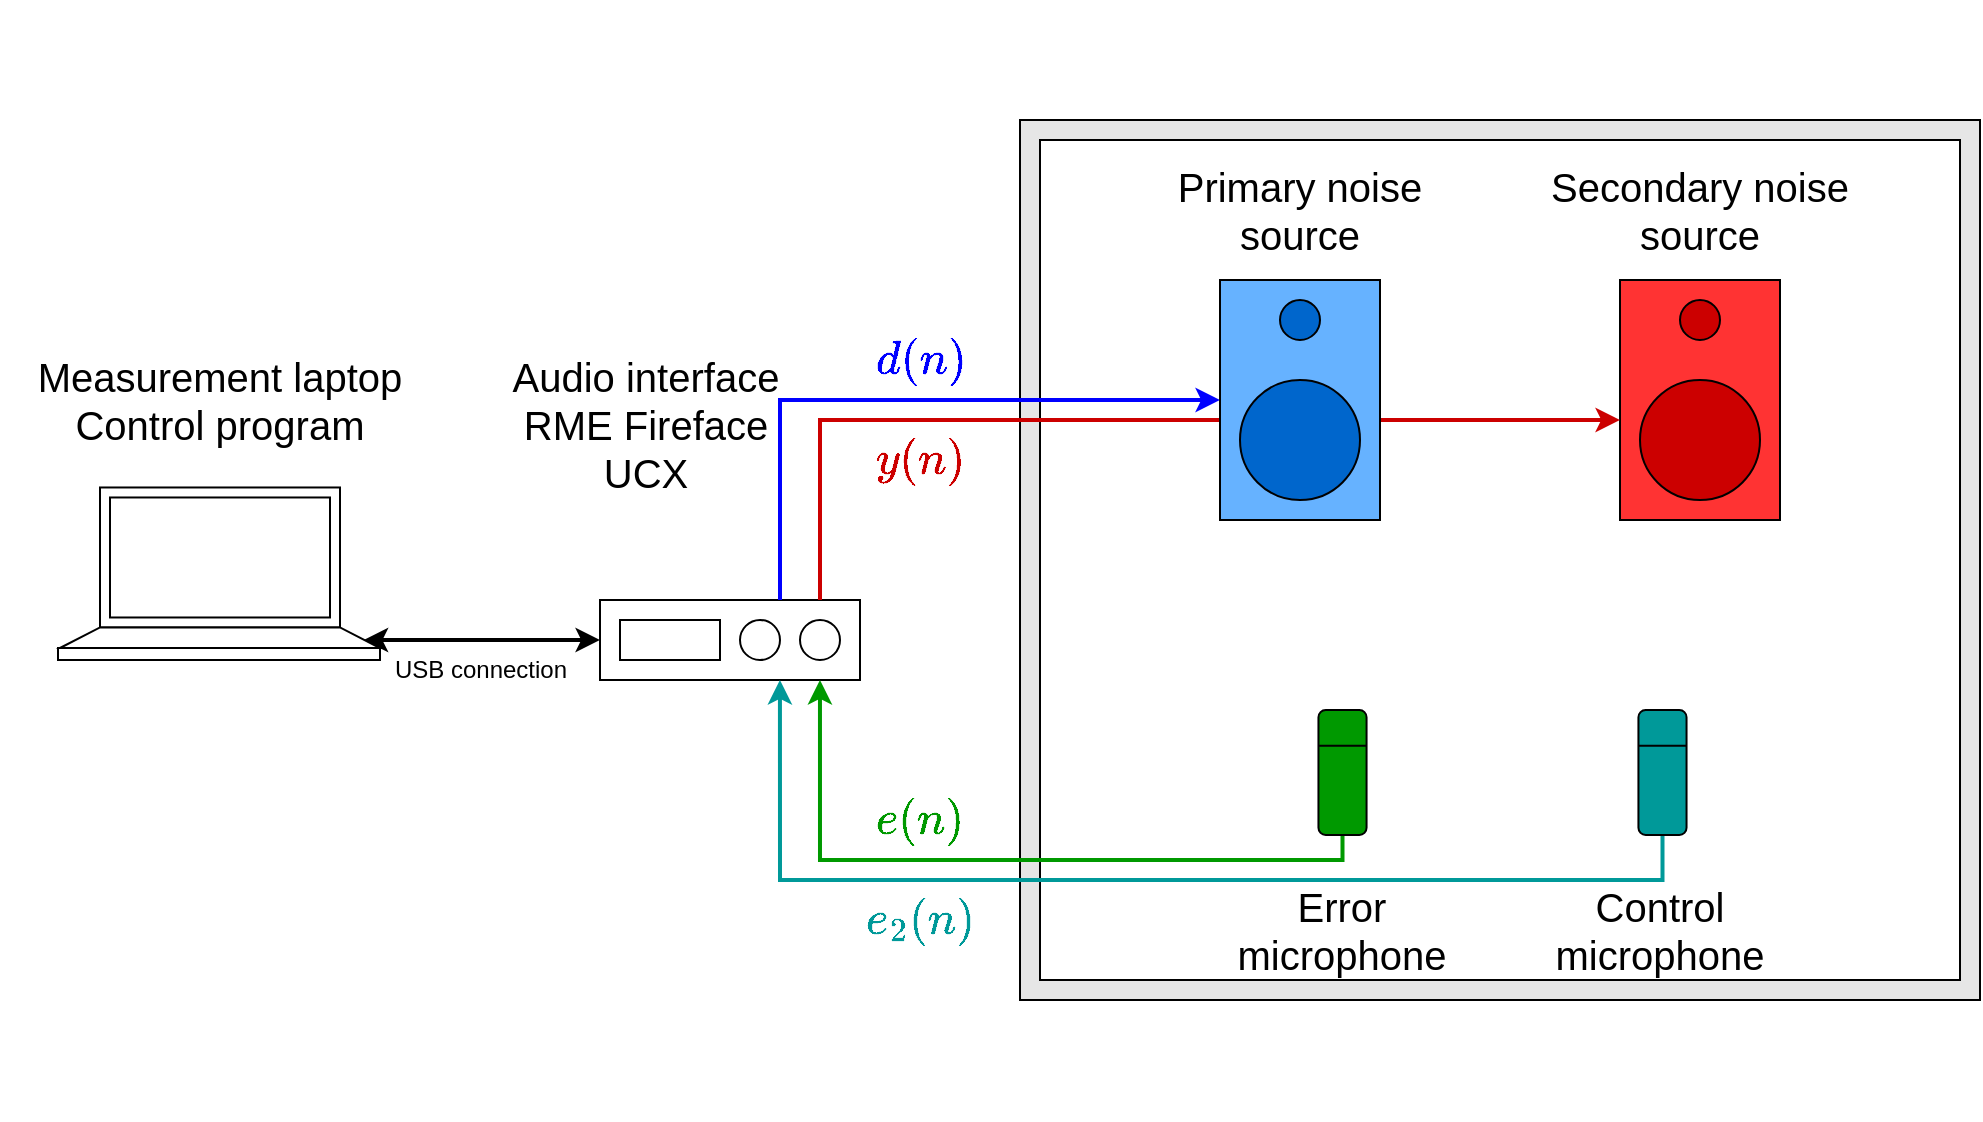 <mxfile version="21.7.1" type="github">
  <diagram name="Sivu-1" id="uCGVtJElo_uXsa1LSWyi">
    <mxGraphModel dx="1951" dy="1051" grid="1" gridSize="5" guides="1" tooltips="1" connect="1" arrows="1" fold="1" page="1" pageScale="1" pageWidth="1169" pageHeight="827" math="1" shadow="0">
      <root>
        <mxCell id="0" />
        <mxCell id="1" parent="0" />
        <mxCell id="wcZvKR1kLUa6fXYi-HJ2-9" value="" style="rounded=0;whiteSpace=wrap;html=1;fillColor=#E6E6E6;" parent="1" vertex="1">
          <mxGeometry x="600" y="120" width="480" height="440" as="geometry" />
        </mxCell>
        <mxCell id="wcZvKR1kLUa6fXYi-HJ2-10" value="" style="rounded=0;whiteSpace=wrap;html=1;fillColor=#FFFFFF;" parent="1" vertex="1">
          <mxGeometry x="610" y="130" width="460" height="420" as="geometry" />
        </mxCell>
        <mxCell id="wcZvKR1kLUa6fXYi-HJ2-25" value="" style="group;fillColor=#dae8fc;strokeColor=#6c8ebf;container=0;" parent="1" vertex="1" connectable="0">
          <mxGeometry x="700" y="200" width="80" height="120" as="geometry" />
        </mxCell>
        <mxCell id="wcZvKR1kLUa6fXYi-HJ2-26" value="" style="group;fillColor=#FF3333;container=0;" parent="1" vertex="1" connectable="0">
          <mxGeometry x="900" y="200" width="80" height="120" as="geometry" />
        </mxCell>
        <mxCell id="wcZvKR1kLUa6fXYi-HJ2-30" value="" style="rounded=0;whiteSpace=wrap;html=1;" parent="1" vertex="1">
          <mxGeometry x="390" y="360" width="130" height="40" as="geometry" />
        </mxCell>
        <mxCell id="wcZvKR1kLUa6fXYi-HJ2-31" value="" style="rounded=0;whiteSpace=wrap;html=1;" parent="1" vertex="1">
          <mxGeometry x="400" y="370" width="50" height="20" as="geometry" />
        </mxCell>
        <mxCell id="wcZvKR1kLUa6fXYi-HJ2-32" value="" style="ellipse;whiteSpace=wrap;html=1;aspect=fixed;" parent="1" vertex="1">
          <mxGeometry x="460" y="370" width="20" height="20" as="geometry" />
        </mxCell>
        <mxCell id="wcZvKR1kLUa6fXYi-HJ2-33" value="" style="ellipse;whiteSpace=wrap;html=1;aspect=fixed;" parent="1" vertex="1">
          <mxGeometry x="490" y="370" width="20" height="20" as="geometry" />
        </mxCell>
        <mxCell id="wcZvKR1kLUa6fXYi-HJ2-38" value="&lt;font style=&quot;font-size: 20px;&quot;&gt;Primary noise source&lt;/font&gt;" style="text;html=1;strokeColor=none;fillColor=none;align=center;verticalAlign=middle;whiteSpace=wrap;rounded=0;" parent="1" vertex="1">
          <mxGeometry x="660" y="150" width="160" height="30" as="geometry" />
        </mxCell>
        <mxCell id="wcZvKR1kLUa6fXYi-HJ2-39" value="&lt;font style=&quot;font-size: 20px;&quot;&gt;Secondary noise source&lt;/font&gt;" style="text;html=1;strokeColor=none;fillColor=none;align=center;verticalAlign=middle;whiteSpace=wrap;rounded=0;" parent="1" vertex="1">
          <mxGeometry x="860" y="150" width="160" height="30" as="geometry" />
        </mxCell>
        <mxCell id="wcZvKR1kLUa6fXYi-HJ2-40" value="&lt;font style=&quot;font-size: 20px;&quot;&gt;Error microphone&lt;br&gt;&lt;/font&gt;" style="text;html=1;strokeColor=none;fillColor=none;align=center;verticalAlign=middle;whiteSpace=wrap;rounded=0;" parent="1" vertex="1">
          <mxGeometry x="686.25" y="510" width="150" height="30" as="geometry" />
        </mxCell>
        <mxCell id="wcZvKR1kLUa6fXYi-HJ2-41" value="&lt;font style=&quot;font-size: 20px;&quot;&gt;Control microphone&lt;br&gt;&lt;/font&gt;" style="text;html=1;strokeColor=none;fillColor=none;align=center;verticalAlign=middle;whiteSpace=wrap;rounded=0;" parent="1" vertex="1">
          <mxGeometry x="840" y="510" width="160" height="30" as="geometry" />
        </mxCell>
        <mxCell id="wcZvKR1kLUa6fXYi-HJ2-3" value="" style="rounded=0;whiteSpace=wrap;html=1;rotation=90;fillColor=#FF3333;" parent="1" vertex="1">
          <mxGeometry x="880" y="220" width="120" height="80" as="geometry" />
        </mxCell>
        <mxCell id="wcZvKR1kLUa6fXYi-HJ2-5" value="" style="ellipse;whiteSpace=wrap;html=1;aspect=fixed;fillColor=#CC0000;" parent="1" vertex="1">
          <mxGeometry x="910" y="250" width="60" height="60" as="geometry" />
        </mxCell>
        <mxCell id="wcZvKR1kLUa6fXYi-HJ2-7" value="" style="ellipse;whiteSpace=wrap;html=1;aspect=fixed;fillColor=#CC0000;" parent="1" vertex="1">
          <mxGeometry x="930" y="210" width="20" height="20" as="geometry" />
        </mxCell>
        <mxCell id="wcZvKR1kLUa6fXYi-HJ2-44" style="edgeStyle=orthogonalEdgeStyle;rounded=0;orthogonalLoop=1;jettySize=auto;html=1;entryX=0.846;entryY=1;entryDx=0;entryDy=0;entryPerimeter=0;strokeWidth=2;strokeColor=#009900;" parent="1" source="wcZvKR1kLUa6fXYi-HJ2-13" target="wcZvKR1kLUa6fXYi-HJ2-30" edge="1">
          <mxGeometry relative="1" as="geometry">
            <Array as="points">
              <mxPoint x="761" y="490" />
              <mxPoint x="500" y="490" />
            </Array>
          </mxGeometry>
        </mxCell>
        <mxCell id="wcZvKR1kLUa6fXYi-HJ2-13" value="" style="rounded=1;whiteSpace=wrap;html=1;rotation=90;movable=1;resizable=1;rotatable=1;deletable=1;editable=1;locked=0;connectable=1;fillColor=#009900;" parent="1" vertex="1">
          <mxGeometry x="730.005" y="434.229" width="62.5" height="24.053" as="geometry" />
        </mxCell>
        <mxCell id="wcZvKR1kLUa6fXYi-HJ2-14" value="" style="endArrow=none;html=1;rounded=0;entryX=0.286;entryY=0;entryDx=0;entryDy=0;entryPerimeter=0;exitX=0.286;exitY=0.994;exitDx=0;exitDy=0;exitPerimeter=0;movable=1;resizable=1;rotatable=1;deletable=1;editable=1;locked=0;connectable=1;" parent="1" source="wcZvKR1kLUa6fXYi-HJ2-13" target="wcZvKR1kLUa6fXYi-HJ2-13" edge="1">
          <mxGeometry width="50" height="50" relative="1" as="geometry">
            <mxPoint x="753.135" y="414.809" as="sourcePoint" />
            <mxPoint x="803.135" y="340.801" as="targetPoint" />
          </mxGeometry>
        </mxCell>
        <mxCell id="wcZvKR1kLUa6fXYi-HJ2-45" style="edgeStyle=orthogonalEdgeStyle;rounded=0;orthogonalLoop=1;jettySize=auto;html=1;entryX=0.692;entryY=1;entryDx=0;entryDy=0;entryPerimeter=0;strokeWidth=2;strokeColor=#009999;" parent="1" source="wcZvKR1kLUa6fXYi-HJ2-28" target="wcZvKR1kLUa6fXYi-HJ2-30" edge="1">
          <mxGeometry relative="1" as="geometry">
            <Array as="points">
              <mxPoint x="921" y="500" />
              <mxPoint x="480" y="500" />
            </Array>
          </mxGeometry>
        </mxCell>
        <mxCell id="wcZvKR1kLUa6fXYi-HJ2-28" value="" style="rounded=1;whiteSpace=wrap;html=1;rotation=90;movable=1;resizable=1;rotatable=1;deletable=1;editable=1;locked=0;connectable=1;fillColor=#009999;" parent="1" vertex="1">
          <mxGeometry x="889.995" y="434.229" width="62.5" height="24.053" as="geometry" />
        </mxCell>
        <mxCell id="wcZvKR1kLUa6fXYi-HJ2-29" value="" style="endArrow=none;html=1;rounded=0;entryX=0.286;entryY=0;entryDx=0;entryDy=0;entryPerimeter=0;exitX=0.286;exitY=0.994;exitDx=0;exitDy=0;exitPerimeter=0;movable=1;resizable=1;rotatable=1;deletable=1;editable=1;locked=0;connectable=1;" parent="1" source="wcZvKR1kLUa6fXYi-HJ2-28" target="wcZvKR1kLUa6fXYi-HJ2-28" edge="1">
          <mxGeometry width="50" height="50" relative="1" as="geometry">
            <mxPoint x="913.125" y="414.809" as="sourcePoint" />
            <mxPoint x="963.125" y="340.801" as="targetPoint" />
          </mxGeometry>
        </mxCell>
        <mxCell id="wcZvKR1kLUa6fXYi-HJ2-42" value="" style="endArrow=classic;html=1;rounded=0;entryX=0.5;entryY=1;entryDx=0;entryDy=0;strokeWidth=2;strokeColor=#0000FF;" parent="1" target="wcZvKR1kLUa6fXYi-HJ2-2" edge="1">
          <mxGeometry width="50" height="50" relative="1" as="geometry">
            <mxPoint x="480" y="360" as="sourcePoint" />
            <mxPoint x="530" y="310" as="targetPoint" />
            <Array as="points">
              <mxPoint x="480" y="340" />
              <mxPoint x="480" y="260" />
              <mxPoint x="680" y="260" />
            </Array>
          </mxGeometry>
        </mxCell>
        <mxCell id="wcZvKR1kLUa6fXYi-HJ2-43" value="" style="endArrow=classic;html=1;rounded=0;strokeWidth=2;strokeColor=#CC0000;entryX=0.583;entryY=1;entryDx=0;entryDy=0;entryPerimeter=0;" parent="1" target="wcZvKR1kLUa6fXYi-HJ2-3" edge="1">
          <mxGeometry width="50" height="50" relative="1" as="geometry">
            <mxPoint x="500" y="360" as="sourcePoint" />
            <mxPoint x="589.615" y="230" as="targetPoint" />
            <Array as="points">
              <mxPoint x="500" y="350" />
              <mxPoint x="500" y="270" />
            </Array>
          </mxGeometry>
        </mxCell>
        <mxCell id="wcZvKR1kLUa6fXYi-HJ2-46" value="" style="endArrow=classic;startArrow=classic;html=1;rounded=0;entryX=0;entryY=0.5;entryDx=0;entryDy=0;strokeWidth=2;exitX=0.949;exitY=0.614;exitDx=0;exitDy=0;exitPerimeter=0;" parent="1" source="wcZvKR1kLUa6fXYi-HJ2-37" target="wcZvKR1kLUa6fXYi-HJ2-30" edge="1">
          <mxGeometry width="50" height="50" relative="1" as="geometry">
            <mxPoint x="300" y="380" as="sourcePoint" />
            <mxPoint x="350" y="330" as="targetPoint" />
          </mxGeometry>
        </mxCell>
        <mxCell id="wcZvKR1kLUa6fXYi-HJ2-47" value="&lt;font style=&quot;font-size: 20px;&quot;&gt;Audio interface RME Fireface UCX&lt;/font&gt;" style="text;html=1;strokeColor=none;fillColor=none;align=center;verticalAlign=middle;whiteSpace=wrap;rounded=0;" parent="1" vertex="1">
          <mxGeometry x="332.5" y="257" width="160" height="30" as="geometry" />
        </mxCell>
        <mxCell id="wcZvKR1kLUa6fXYi-HJ2-48" value="&lt;div style=&quot;font-size: 20px;&quot;&gt;&lt;font style=&quot;font-size: 20px;&quot;&gt;Measurement laptop&lt;/font&gt;&lt;/div&gt;&lt;div style=&quot;font-size: 20px;&quot;&gt;&lt;font style=&quot;font-size: 20px;&quot;&gt;Control program&lt;font style=&quot;font-size: 20px;&quot;&gt;&lt;br&gt;&lt;/font&gt;&lt;/font&gt;&lt;/div&gt;" style="text;html=1;strokeColor=none;fillColor=none;align=center;verticalAlign=middle;whiteSpace=wrap;rounded=0;" parent="1" vertex="1">
          <mxGeometry x="90" y="245" width="220" height="30" as="geometry" />
        </mxCell>
        <mxCell id="wcZvKR1kLUa6fXYi-HJ2-2" value="" style="rounded=0;whiteSpace=wrap;html=1;rotation=90;fillColor=#66B2FF;" parent="1" vertex="1">
          <mxGeometry x="680" y="220" width="120" height="80" as="geometry" />
        </mxCell>
        <mxCell id="wcZvKR1kLUa6fXYi-HJ2-4" value="" style="ellipse;whiteSpace=wrap;html=1;aspect=fixed;fillColor=#0066CC;" parent="1" vertex="1">
          <mxGeometry x="710" y="250" width="60" height="60" as="geometry" />
        </mxCell>
        <mxCell id="wcZvKR1kLUa6fXYi-HJ2-6" value="" style="ellipse;whiteSpace=wrap;html=1;aspect=fixed;fillColor=#0066CC;" parent="1" vertex="1">
          <mxGeometry x="730" y="210" width="20" height="20" as="geometry" />
        </mxCell>
        <mxCell id="QqkBKzYgFNRmZY7E8gY7-6" value="&lt;font color=&quot;#0000ff&quot; style=&quot;font-size: 20px;&quot;&gt;$$d(n)$$&lt;/font&gt;" style="text;html=1;align=center;verticalAlign=middle;resizable=0;points=[];autosize=1;strokeColor=none;fillColor=none;" parent="1" vertex="1">
          <mxGeometry x="500" y="220" width="100" height="40" as="geometry" />
        </mxCell>
        <mxCell id="QqkBKzYgFNRmZY7E8gY7-8" value="&lt;font color=&quot;#009900&quot; style=&quot;font-size: 20px;&quot;&gt;$$e(n)$$&lt;/font&gt;" style="text;html=1;align=center;verticalAlign=middle;resizable=0;points=[];autosize=1;strokeColor=none;fillColor=none;" parent="1" vertex="1">
          <mxGeometry x="500" y="450" width="100" height="40" as="geometry" />
        </mxCell>
        <mxCell id="QqkBKzYgFNRmZY7E8gY7-9" value="&lt;font color=&quot;#009999&quot; style=&quot;font-size: 20px;&quot;&gt;$$e_2(n)$$&lt;/font&gt;" style="text;html=1;align=center;verticalAlign=middle;resizable=0;points=[];autosize=1;strokeColor=none;fillColor=none;" parent="1" vertex="1">
          <mxGeometry x="485" y="500" width="130" height="40" as="geometry" />
        </mxCell>
        <mxCell id="QqkBKzYgFNRmZY7E8gY7-10" value="USB connection" style="text;html=1;align=center;verticalAlign=middle;resizable=0;points=[];autosize=1;strokeColor=none;fillColor=none;" parent="1" vertex="1">
          <mxGeometry x="275" y="380" width="110" height="30" as="geometry" />
        </mxCell>
        <mxCell id="QqkBKzYgFNRmZY7E8gY7-11" value="" style="group" parent="1" vertex="1" connectable="0">
          <mxGeometry x="119" y="303.74" width="161" height="86.26" as="geometry" />
        </mxCell>
        <mxCell id="wcZvKR1kLUa6fXYi-HJ2-34" value="" style="rounded=0;whiteSpace=wrap;html=1;" parent="QqkBKzYgFNRmZY7E8gY7-11" vertex="1">
          <mxGeometry y="80.26" width="161" height="6" as="geometry" />
        </mxCell>
        <mxCell id="wcZvKR1kLUa6fXYi-HJ2-35" value="" style="rounded=0;whiteSpace=wrap;html=1;" parent="QqkBKzYgFNRmZY7E8gY7-11" vertex="1">
          <mxGeometry x="21" width="120" height="70" as="geometry" />
        </mxCell>
        <mxCell id="wcZvKR1kLUa6fXYi-HJ2-36" value="" style="rounded=0;whiteSpace=wrap;html=1;" parent="QqkBKzYgFNRmZY7E8gY7-11" vertex="1">
          <mxGeometry x="26" y="5" width="110" height="60" as="geometry" />
        </mxCell>
        <mxCell id="wcZvKR1kLUa6fXYi-HJ2-37" value="" style="shape=trapezoid;perimeter=trapezoidPerimeter;whiteSpace=wrap;html=1;fixedSize=1;size=20;" parent="QqkBKzYgFNRmZY7E8gY7-11" vertex="1">
          <mxGeometry x="1" y="70" width="160" height="10.26" as="geometry" />
        </mxCell>
        <mxCell id="QqkBKzYgFNRmZY7E8gY7-14" value="&lt;font color=&quot;#cc0000&quot; style=&quot;font-size: 20px;&quot;&gt;$$y(n)$$&lt;/font&gt;" style="text;html=1;align=center;verticalAlign=middle;resizable=0;points=[];autosize=1;strokeColor=none;fillColor=none;" parent="1" vertex="1">
          <mxGeometry x="500" y="270" width="100" height="40" as="geometry" />
        </mxCell>
        <mxCell id="QqkBKzYgFNRmZY7E8gY7-15" value="" style="rounded=0;whiteSpace=wrap;html=1;strokeColor=none;" parent="1" vertex="1">
          <mxGeometry x="440" y="60" width="120" height="60" as="geometry" />
        </mxCell>
        <mxCell id="QqkBKzYgFNRmZY7E8gY7-16" value="" style="rounded=0;whiteSpace=wrap;html=1;strokeColor=none;" parent="1" vertex="1">
          <mxGeometry x="460" y="560" width="120" height="60" as="geometry" />
        </mxCell>
      </root>
    </mxGraphModel>
  </diagram>
</mxfile>
